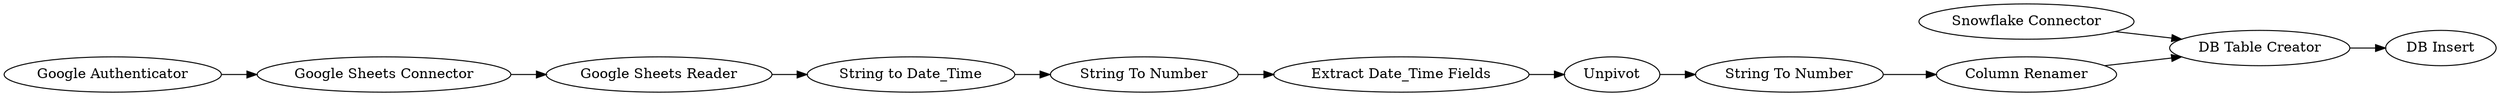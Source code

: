 digraph {
	162 -> 200
	202 -> 201
	208 -> 209
	203 -> 202
	14 -> 162
	206 -> 209
	205 -> 211
	211 -> 206
	209 -> 210
	200 -> 203
	201 -> 205
	210 [label="DB Insert"]
	201 [label="Extract Date_Time Fields"]
	203 [label="String to Date_Time"]
	211 [label="String To Number"]
	208 [label="Snowflake Connector"]
	206 [label="Column Renamer"]
	205 [label=Unpivot]
	162 [label="Google Sheets Connector"]
	202 [label="String To Number"]
	14 [label="Google Authenticator"]
	200 [label="Google Sheets Reader"]
	209 [label="DB Table Creator"]
	rankdir=LR
}
